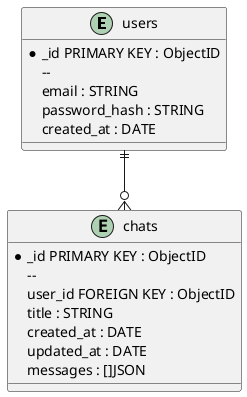 @startuml

entity "users" {
	* _id PRIMARY KEY : ObjectID
  	--
  	email : STRING
	password_hash : STRING
	created_at : DATE
}

entity "chats" {
	* _id PRIMARY KEY : ObjectID
  	--
  	user_id FOREIGN KEY : ObjectID
	title : STRING
	created_at : DATE
	updated_at : DATE
	messages : []JSON
}
  
users ||--o{ chats
@enduml